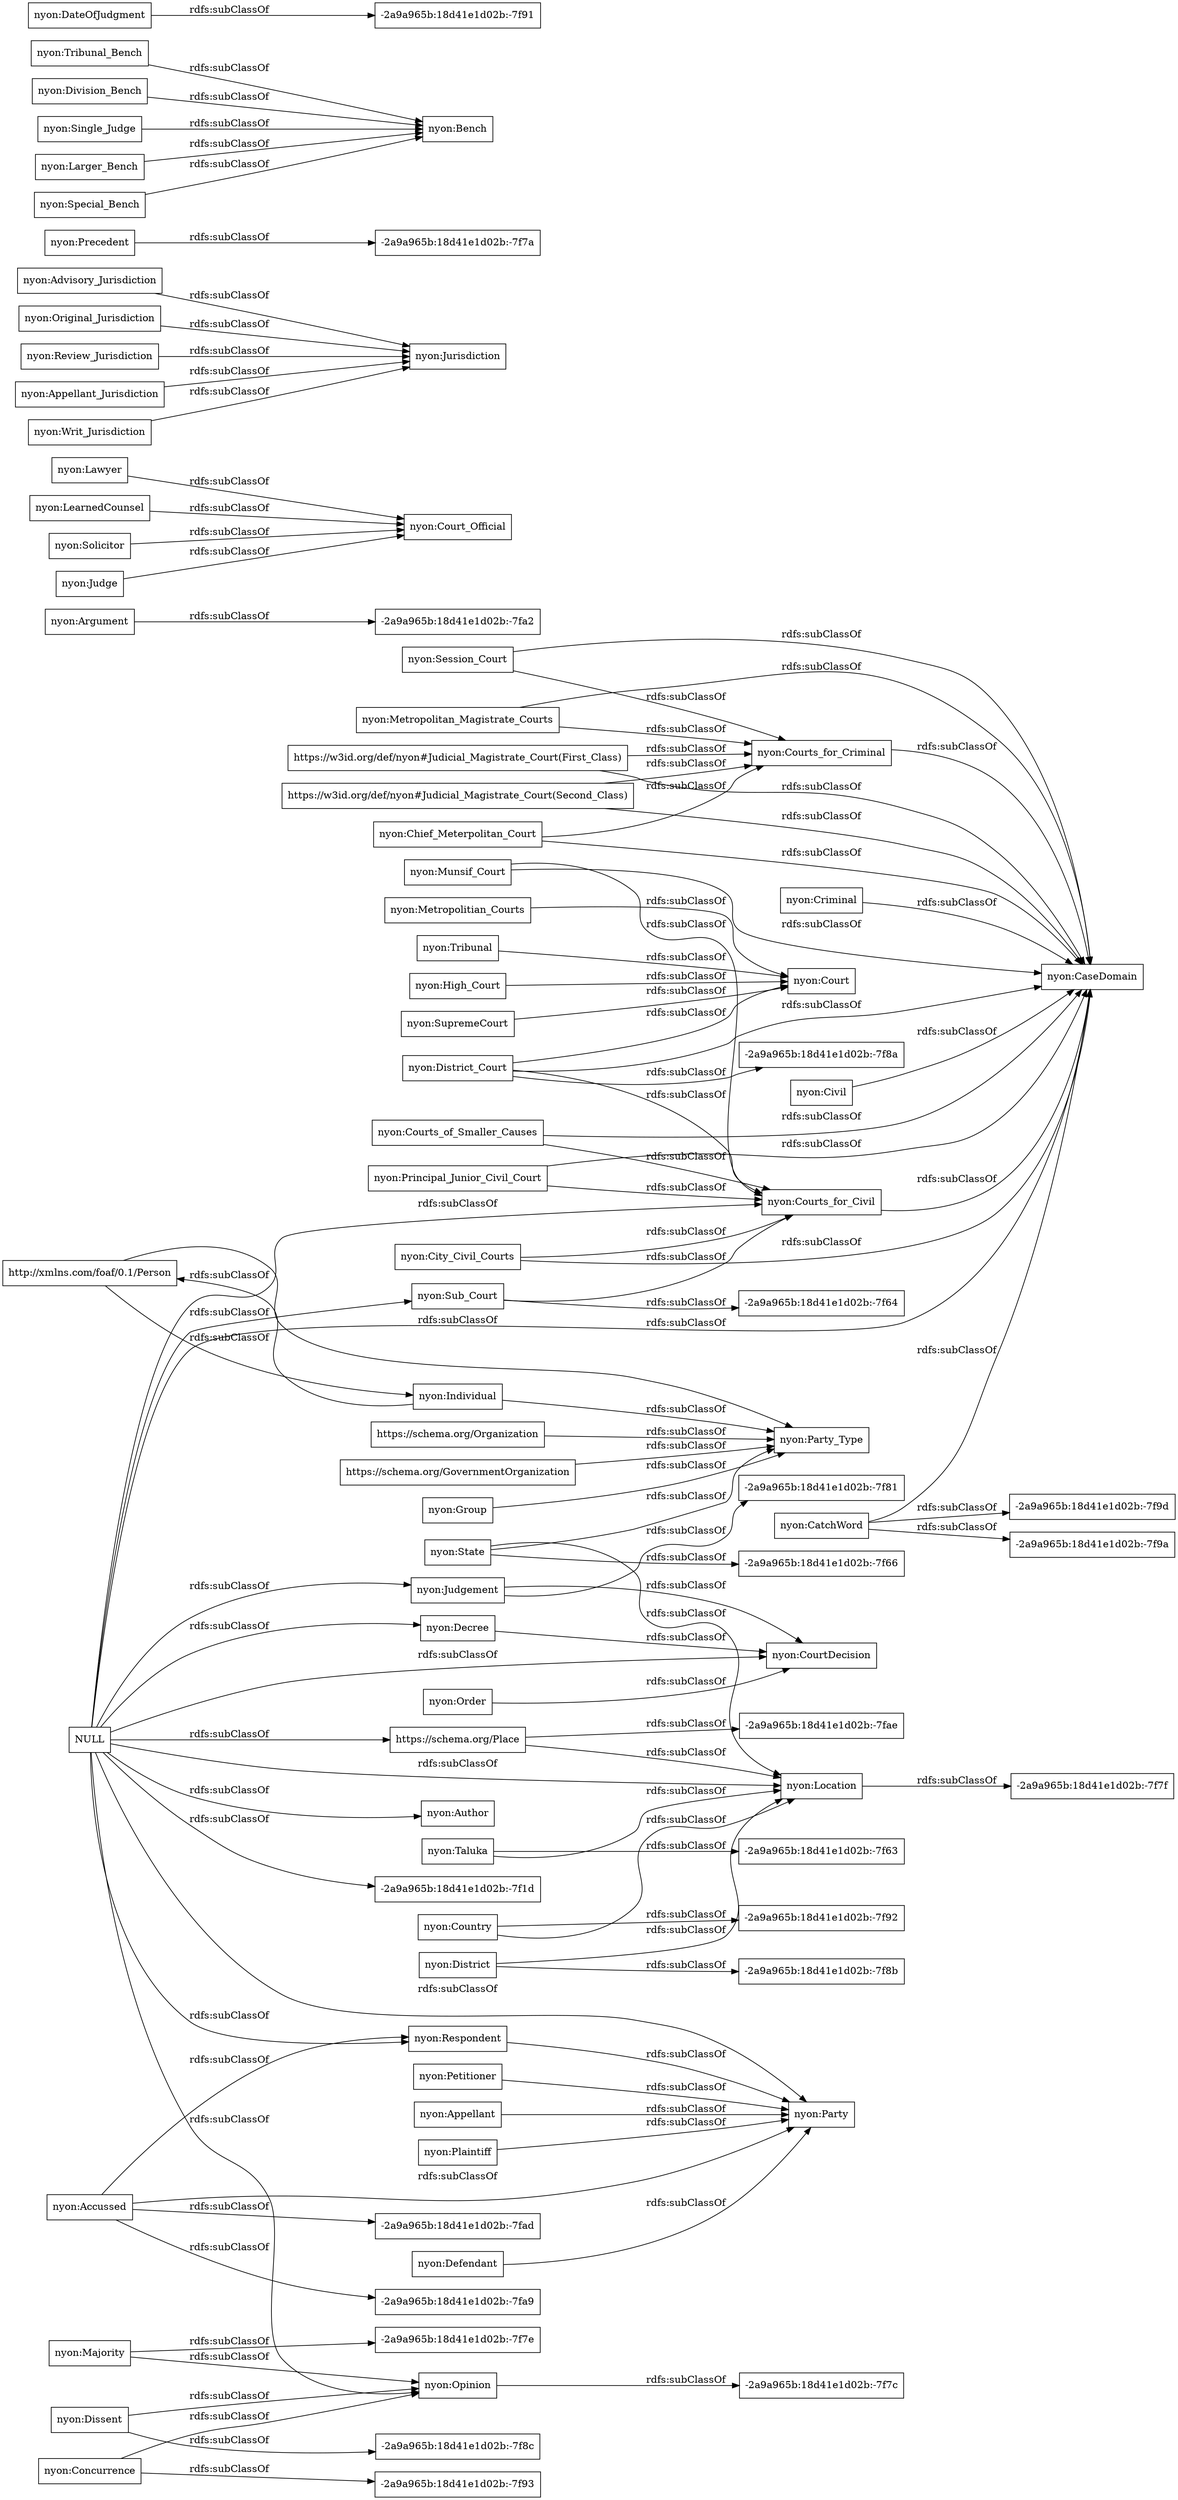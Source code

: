 digraph ar2dtool_diagram { 
rankdir=LR;
size="1000"
node [shape = rectangle, color="black"]; "nyon:Munsif_Court" "-2a9a965b:18d41e1d02b:-7fa2" "nyon:Session_Court" "nyon:Sub_Court" "-2a9a965b:18d41e1d02b:-7fae" "nyon:Court_Official" "nyon:SupremeCourt" "nyon:Argument" "nyon:Location" "nyon:Order" "nyon:Lawyer" "nyon:Advisory_Jurisdiction" "http://xmlns.com/foaf/0.1/Person" "nyon:Criminal" "nyon:Judgement" "nyon:LearnedCounsel" "nyon:Majority" "nyon:Precedent" "nyon:Tribunal_Bench" "-2a9a965b:18d41e1d02b:-7f64" "nyon:Dissent" "nyon:Group" "nyon:Individual" "nyon:Author" "-2a9a965b:18d41e1d02b:-7f92" "nyon:DateOfJudgment" "-2a9a965b:18d41e1d02b:-7f7c" "nyon:Concurrence" "nyon:Appellant" "nyon:Jurisdiction" "-2a9a965b:18d41e1d02b:-7f9d" "-2a9a965b:18d41e1d02b:-7f91" "nyon:Metropolitian_Courts" "-2a9a965b:18d41e1d02b:-7f1d" "nyon:Plaintiff" "nyon:Solicitor" "nyon:Respondent" "nyon:Tribunal" "-2a9a965b:18d41e1d02b:-7f8a" "nyon:District_Court" "nyon:CourtDecision" "nyon:CaseDomain" "nyon:Defendant" "nyon:Court" "nyon:Party_Type" "-2a9a965b:18d41e1d02b:-7fad" "nyon:High_Court" "https://schema.org/Organization" "nyon:Principal_Junior_Civil_Court" "-2a9a965b:18d41e1d02b:-7f7e" "nyon:Petitioner" "nyon:Division_Bench" "nyon:Original_Jurisdiction" "nyon:City_Civil_Courts" "-2a9a965b:18d41e1d02b:-7f66" "-2a9a965b:18d41e1d02b:-7f93" "nyon:Bench" "-2a9a965b:18d41e1d02b:-7fa9" "nyon:Review_Jurisdiction" "-2a9a965b:18d41e1d02b:-7f7f" "nyon:Accussed" "nyon:Decree" "nyon:Appellant_Jurisdiction" "-2a9a965b:18d41e1d02b:-7f7a" "nyon:Single_Judge" "-2a9a965b:18d41e1d02b:-7f81" "-2a9a965b:18d41e1d02b:-7f9a" "nyon:Courts_for_Criminal" "nyon:Larger_Bench" "-2a9a965b:18d41e1d02b:-7f8b" "nyon:Civil" "nyon:Writ_Jurisdiction" "nyon:District" "nyon:Party" "https://schema.org/Place" "-2a9a965b:18d41e1d02b:-7f8c" "nyon:Metropolitan_Magistrate_Courts" "nyon:Courts_for_Civil" "nyon:Special_Bench" "nyon:Opinion" "https://w3id.org/def/nyon#Judicial_Magistrate_Court(First_Class)" "nyon:Country" "nyon:Taluka" "https://schema.org/GovernmentOrganization" "nyon:CatchWord" "-2a9a965b:18d41e1d02b:-7f63" "nyon:Courts_of_Smaller_Causes" "nyon:Judge" "https://w3id.org/def/nyon#Judicial_Magistrate_Court(Second_Class)" "nyon:Chief_Meterpolitan_Court" "nyon:State" ; /*classes style*/
	"nyon:Decree" -> "nyon:CourtDecision" [ label = "rdfs:subClassOf" ];
	"nyon:Individual" -> "nyon:Party_Type" [ label = "rdfs:subClassOf" ];
	"nyon:Individual" -> "http://xmlns.com/foaf/0.1/Person" [ label = "rdfs:subClassOf" ];
	"https://schema.org/Place" -> "-2a9a965b:18d41e1d02b:-7fae" [ label = "rdfs:subClassOf" ];
	"https://schema.org/Place" -> "nyon:Location" [ label = "rdfs:subClassOf" ];
	"nyon:City_Civil_Courts" -> "nyon:Courts_for_Civil" [ label = "rdfs:subClassOf" ];
	"nyon:City_Civil_Courts" -> "nyon:CaseDomain" [ label = "rdfs:subClassOf" ];
	"nyon:Country" -> "-2a9a965b:18d41e1d02b:-7f92" [ label = "rdfs:subClassOf" ];
	"nyon:Country" -> "nyon:Location" [ label = "rdfs:subClassOf" ];
	"nyon:Appellant" -> "nyon:Party" [ label = "rdfs:subClassOf" ];
	"nyon:State" -> "-2a9a965b:18d41e1d02b:-7f66" [ label = "rdfs:subClassOf" ];
	"nyon:State" -> "nyon:Party_Type" [ label = "rdfs:subClassOf" ];
	"nyon:State" -> "nyon:Location" [ label = "rdfs:subClassOf" ];
	"nyon:Opinion" -> "-2a9a965b:18d41e1d02b:-7f7c" [ label = "rdfs:subClassOf" ];
	"nyon:Petitioner" -> "nyon:Party" [ label = "rdfs:subClassOf" ];
	"https://schema.org/GovernmentOrganization" -> "nyon:Party_Type" [ label = "rdfs:subClassOf" ];
	"nyon:Tribunal_Bench" -> "nyon:Bench" [ label = "rdfs:subClassOf" ];
	"nyon:Sub_Court" -> "-2a9a965b:18d41e1d02b:-7f64" [ label = "rdfs:subClassOf" ];
	"nyon:Sub_Court" -> "nyon:Courts_for_Civil" [ label = "rdfs:subClassOf" ];
	"https://schema.org/Organization" -> "nyon:Party_Type" [ label = "rdfs:subClassOf" ];
	"nyon:Civil" -> "nyon:CaseDomain" [ label = "rdfs:subClassOf" ];
	"https://w3id.org/def/nyon#Judicial_Magistrate_Court(Second_Class)" -> "nyon:Courts_for_Criminal" [ label = "rdfs:subClassOf" ];
	"https://w3id.org/def/nyon#Judicial_Magistrate_Court(Second_Class)" -> "nyon:CaseDomain" [ label = "rdfs:subClassOf" ];
	"nyon:Respondent" -> "nyon:Party" [ label = "rdfs:subClassOf" ];
	"nyon:Lawyer" -> "nyon:Court_Official" [ label = "rdfs:subClassOf" ];
	"nyon:CatchWord" -> "-2a9a965b:18d41e1d02b:-7f9a" [ label = "rdfs:subClassOf" ];
	"nyon:CatchWord" -> "-2a9a965b:18d41e1d02b:-7f9d" [ label = "rdfs:subClassOf" ];
	"nyon:CatchWord" -> "nyon:CaseDomain" [ label = "rdfs:subClassOf" ];
	"nyon:Review_Jurisdiction" -> "nyon:Jurisdiction" [ label = "rdfs:subClassOf" ];
	"nyon:Taluka" -> "-2a9a965b:18d41e1d02b:-7f63" [ label = "rdfs:subClassOf" ];
	"nyon:Taluka" -> "nyon:Location" [ label = "rdfs:subClassOf" ];
	"nyon:Concurrence" -> "-2a9a965b:18d41e1d02b:-7f93" [ label = "rdfs:subClassOf" ];
	"nyon:Concurrence" -> "nyon:Opinion" [ label = "rdfs:subClassOf" ];
	"nyon:Defendant" -> "nyon:Party" [ label = "rdfs:subClassOf" ];
	"nyon:Chief_Meterpolitan_Court" -> "nyon:Courts_for_Criminal" [ label = "rdfs:subClassOf" ];
	"nyon:Chief_Meterpolitan_Court" -> "nyon:CaseDomain" [ label = "rdfs:subClassOf" ];
	"nyon:Original_Jurisdiction" -> "nyon:Jurisdiction" [ label = "rdfs:subClassOf" ];
	"nyon:Judgement" -> "-2a9a965b:18d41e1d02b:-7f81" [ label = "rdfs:subClassOf" ];
	"nyon:Judgement" -> "nyon:CourtDecision" [ label = "rdfs:subClassOf" ];
	"nyon:Group" -> "nyon:Party_Type" [ label = "rdfs:subClassOf" ];
	"nyon:DateOfJudgment" -> "-2a9a965b:18d41e1d02b:-7f91" [ label = "rdfs:subClassOf" ];
	"nyon:Plaintiff" -> "nyon:Party" [ label = "rdfs:subClassOf" ];
	"NULL" -> "nyon:Opinion" [ label = "rdfs:subClassOf" ];
	"NULL" -> "nyon:CourtDecision" [ label = "rdfs:subClassOf" ];
	"NULL" -> "nyon:Decree" [ label = "rdfs:subClassOf" ];
	"NULL" -> "nyon:Respondent" [ label = "rdfs:subClassOf" ];
	"NULL" -> "nyon:Sub_Court" [ label = "rdfs:subClassOf" ];
	"NULL" -> "-2a9a965b:18d41e1d02b:-7f1d" [ label = "rdfs:subClassOf" ];
	"NULL" -> "nyon:Judgement" [ label = "rdfs:subClassOf" ];
	"NULL" -> "nyon:CaseDomain" [ label = "rdfs:subClassOf" ];
	"NULL" -> "nyon:Location" [ label = "rdfs:subClassOf" ];
	"NULL" -> "nyon:Party" [ label = "rdfs:subClassOf" ];
	"NULL" -> "nyon:Courts_for_Civil" [ label = "rdfs:subClassOf" ];
	"NULL" -> "nyon:Author" [ label = "rdfs:subClassOf" ];
	"NULL" -> "https://schema.org/Place" [ label = "rdfs:subClassOf" ];
	"nyon:District" -> "-2a9a965b:18d41e1d02b:-7f8b" [ label = "rdfs:subClassOf" ];
	"nyon:District" -> "nyon:Location" [ label = "rdfs:subClassOf" ];
	"nyon:Precedent" -> "-2a9a965b:18d41e1d02b:-7f7a" [ label = "rdfs:subClassOf" ];
	"nyon:Writ_Jurisdiction" -> "nyon:Jurisdiction" [ label = "rdfs:subClassOf" ];
	"nyon:District_Court" -> "-2a9a965b:18d41e1d02b:-7f8a" [ label = "rdfs:subClassOf" ];
	"nyon:District_Court" -> "nyon:Courts_for_Civil" [ label = "rdfs:subClassOf" ];
	"nyon:District_Court" -> "nyon:Court" [ label = "rdfs:subClassOf" ];
	"nyon:District_Court" -> "nyon:CaseDomain" [ label = "rdfs:subClassOf" ];
	"https://w3id.org/def/nyon#Judicial_Magistrate_Court(First_Class)" -> "nyon:Courts_for_Criminal" [ label = "rdfs:subClassOf" ];
	"https://w3id.org/def/nyon#Judicial_Magistrate_Court(First_Class)" -> "nyon:CaseDomain" [ label = "rdfs:subClassOf" ];
	"nyon:Solicitor" -> "nyon:Court_Official" [ label = "rdfs:subClassOf" ];
	"nyon:High_Court" -> "nyon:Court" [ label = "rdfs:subClassOf" ];
	"nyon:Order" -> "nyon:CourtDecision" [ label = "rdfs:subClassOf" ];
	"nyon:SupremeCourt" -> "nyon:Court" [ label = "rdfs:subClassOf" ];
	"nyon:Larger_Bench" -> "nyon:Bench" [ label = "rdfs:subClassOf" ];
	"nyon:Special_Bench" -> "nyon:Bench" [ label = "rdfs:subClassOf" ];
	"nyon:Single_Judge" -> "nyon:Bench" [ label = "rdfs:subClassOf" ];
	"nyon:Courts_for_Civil" -> "nyon:CaseDomain" [ label = "rdfs:subClassOf" ];
	"nyon:Appellant_Jurisdiction" -> "nyon:Jurisdiction" [ label = "rdfs:subClassOf" ];
	"nyon:LearnedCounsel" -> "nyon:Court_Official" [ label = "rdfs:subClassOf" ];
	"nyon:Majority" -> "-2a9a965b:18d41e1d02b:-7f7e" [ label = "rdfs:subClassOf" ];
	"nyon:Majority" -> "nyon:Opinion" [ label = "rdfs:subClassOf" ];
	"nyon:Criminal" -> "nyon:CaseDomain" [ label = "rdfs:subClassOf" ];
	"nyon:Munsif_Court" -> "nyon:Courts_for_Civil" [ label = "rdfs:subClassOf" ];
	"nyon:Munsif_Court" -> "nyon:CaseDomain" [ label = "rdfs:subClassOf" ];
	"nyon:Principal_Junior_Civil_Court" -> "nyon:Courts_for_Civil" [ label = "rdfs:subClassOf" ];
	"nyon:Principal_Junior_Civil_Court" -> "nyon:CaseDomain" [ label = "rdfs:subClassOf" ];
	"nyon:Tribunal" -> "nyon:Court" [ label = "rdfs:subClassOf" ];
	"nyon:Location" -> "-2a9a965b:18d41e1d02b:-7f7f" [ label = "rdfs:subClassOf" ];
	"http://xmlns.com/foaf/0.1/Person" -> "nyon:Party_Type" [ label = "rdfs:subClassOf" ];
	"http://xmlns.com/foaf/0.1/Person" -> "nyon:Individual" [ label = "rdfs:subClassOf" ];
	"nyon:Judge" -> "nyon:Court_Official" [ label = "rdfs:subClassOf" ];
	"nyon:Courts_for_Criminal" -> "nyon:CaseDomain" [ label = "rdfs:subClassOf" ];
	"nyon:Courts_of_Smaller_Causes" -> "nyon:Courts_for_Civil" [ label = "rdfs:subClassOf" ];
	"nyon:Courts_of_Smaller_Causes" -> "nyon:CaseDomain" [ label = "rdfs:subClassOf" ];
	"nyon:Metropolitan_Magistrate_Courts" -> "nyon:Courts_for_Criminal" [ label = "rdfs:subClassOf" ];
	"nyon:Metropolitan_Magistrate_Courts" -> "nyon:CaseDomain" [ label = "rdfs:subClassOf" ];
	"nyon:Accussed" -> "-2a9a965b:18d41e1d02b:-7fa9" [ label = "rdfs:subClassOf" ];
	"nyon:Accussed" -> "-2a9a965b:18d41e1d02b:-7fad" [ label = "rdfs:subClassOf" ];
	"nyon:Accussed" -> "nyon:Respondent" [ label = "rdfs:subClassOf" ];
	"nyon:Accussed" -> "nyon:Party" [ label = "rdfs:subClassOf" ];
	"nyon:Argument" -> "-2a9a965b:18d41e1d02b:-7fa2" [ label = "rdfs:subClassOf" ];
	"nyon:Advisory_Jurisdiction" -> "nyon:Jurisdiction" [ label = "rdfs:subClassOf" ];
	"nyon:Metropolitian_Courts" -> "nyon:Court" [ label = "rdfs:subClassOf" ];
	"nyon:Dissent" -> "-2a9a965b:18d41e1d02b:-7f8c" [ label = "rdfs:subClassOf" ];
	"nyon:Dissent" -> "nyon:Opinion" [ label = "rdfs:subClassOf" ];
	"nyon:Division_Bench" -> "nyon:Bench" [ label = "rdfs:subClassOf" ];
	"nyon:Session_Court" -> "nyon:Courts_for_Criminal" [ label = "rdfs:subClassOf" ];
	"nyon:Session_Court" -> "nyon:CaseDomain" [ label = "rdfs:subClassOf" ];

}

